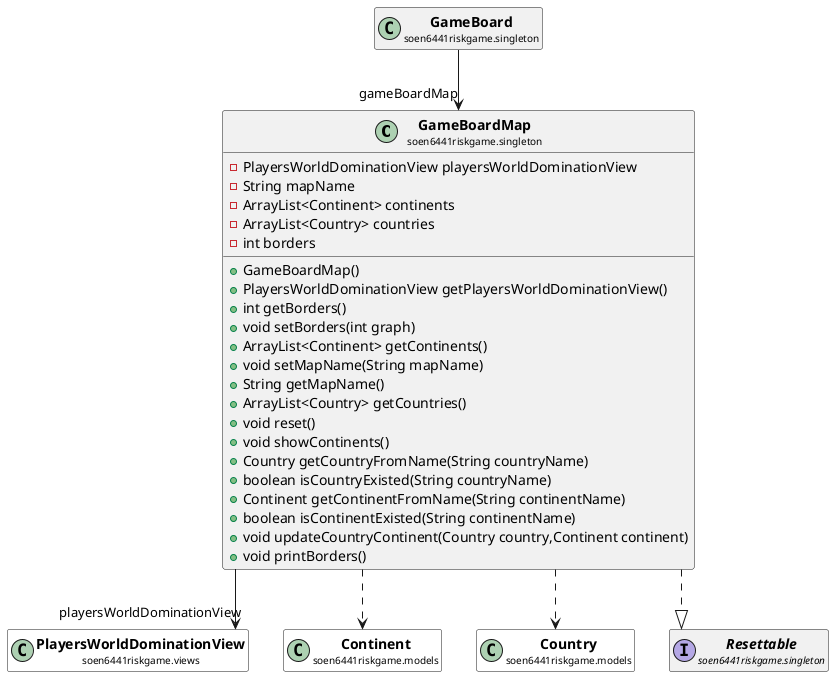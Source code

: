 @startuml

skinparam svgLinkTarget _parent
skinparam linetype ortho
set namespaceSeparator none
class "<b><size:14>GameBoardMap</b>\n<size:10>soen6441riskgame.singleton" as soen6441riskgame.singleton.GameBoardMap  [[../../soen6441riskgame/singleton/GameBoardMap.html{soen6441riskgame.singleton.GameBoardMap}]] {
-PlayersWorldDominationView playersWorldDominationView
-String mapName
-ArrayList<Continent> continents
-ArrayList<Country> countries
-int borders
+GameBoardMap()
+PlayersWorldDominationView getPlayersWorldDominationView()
+int getBorders()
+void setBorders(int graph)
+ArrayList<Continent> getContinents()
+void setMapName(String mapName)
+String getMapName()
+ArrayList<Country> getCountries()
+void reset()
+void showContinents()
+Country getCountryFromName(String countryName)
+boolean isCountryExisted(String countryName)
+Continent getContinentFromName(String continentName)
+boolean isContinentExisted(String continentName)
+void updateCountryContinent(Country country,Continent continent)
+void printBorders()
}


class "<b><size:14>GameBoard</b>\n<size:10>soen6441riskgame.singleton" as soen6441riskgame.singleton.GameBoard  [[../../soen6441riskgame/singleton/GameBoard.html{soen6441riskgame.singleton.GameBoard}]] {
}

hide soen6441riskgame.singleton.GameBoard fields
hide soen6441riskgame.singleton.GameBoard methods

soen6441riskgame.singleton.GameBoard -->  "gameBoardMap" soen6441riskgame.singleton.GameBoardMap

class "<b><size:14>PlayersWorldDominationView</b>\n<size:10>soen6441riskgame.views" as soen6441riskgame.views.PlayersWorldDominationView  [[../../soen6441riskgame/views/PlayersWorldDominationView.html{soen6441riskgame.views.PlayersWorldDominationView}]] #white {
}

hide soen6441riskgame.views.PlayersWorldDominationView fields
hide soen6441riskgame.views.PlayersWorldDominationView methods

soen6441riskgame.singleton.GameBoardMap -->  "playersWorldDominationView" soen6441riskgame.views.PlayersWorldDominationView


class "<b><size:14>Continent</b>\n<size:10>soen6441riskgame.models" as soen6441riskgame.models.Continent  [[../../soen6441riskgame/models/Continent.html{soen6441riskgame.models.Continent}]] #white {
}

hide soen6441riskgame.models.Continent fields
hide soen6441riskgame.models.Continent methods

soen6441riskgame.singleton.GameBoardMap ..> soen6441riskgame.models.Continent


class "<b><size:14>Country</b>\n<size:10>soen6441riskgame.models" as soen6441riskgame.models.Country  [[../../soen6441riskgame/models/Country.html{soen6441riskgame.models.Country}]] #white {
}

hide soen6441riskgame.models.Country fields
hide soen6441riskgame.models.Country methods

soen6441riskgame.singleton.GameBoardMap ..> soen6441riskgame.models.Country

interface "<b><size:14>Resettable</b>\n<size:10>soen6441riskgame.singleton" as soen6441riskgame.singleton.Resettable  [[../../soen6441riskgame/singleton/Resettable.html{soen6441riskgame.singleton.Resettable}]] {
}

hide soen6441riskgame.singleton.Resettable fields
hide soen6441riskgame.singleton.Resettable methods

soen6441riskgame.singleton.GameBoardMap ..|> soen6441riskgame.singleton.Resettable


@enduml
